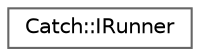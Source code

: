 digraph "Graphical Class Hierarchy"
{
 // LATEX_PDF_SIZE
  bgcolor="transparent";
  edge [fontname=Helvetica,fontsize=10,labelfontname=Helvetica,labelfontsize=10];
  node [fontname=Helvetica,fontsize=10,shape=box,height=0.2,width=0.4];
  rankdir="LR";
  Node0 [label="Catch::IRunner",height=0.2,width=0.4,color="grey40", fillcolor="white", style="filled",URL="$struct_catch_1_1_i_runner.html",tooltip=" "];
}
